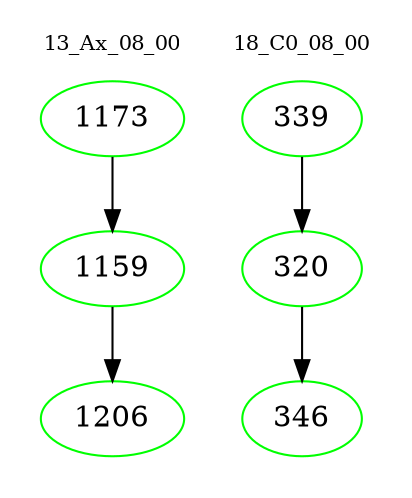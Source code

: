 digraph{
subgraph cluster_0 {
color = white
label = "13_Ax_08_00";
fontsize=10;
T0_1173 [label="1173", color="green"]
T0_1173 -> T0_1159 [color="black"]
T0_1159 [label="1159", color="green"]
T0_1159 -> T0_1206 [color="black"]
T0_1206 [label="1206", color="green"]
}
subgraph cluster_1 {
color = white
label = "18_C0_08_00";
fontsize=10;
T1_339 [label="339", color="green"]
T1_339 -> T1_320 [color="black"]
T1_320 [label="320", color="green"]
T1_320 -> T1_346 [color="black"]
T1_346 [label="346", color="green"]
}
}
